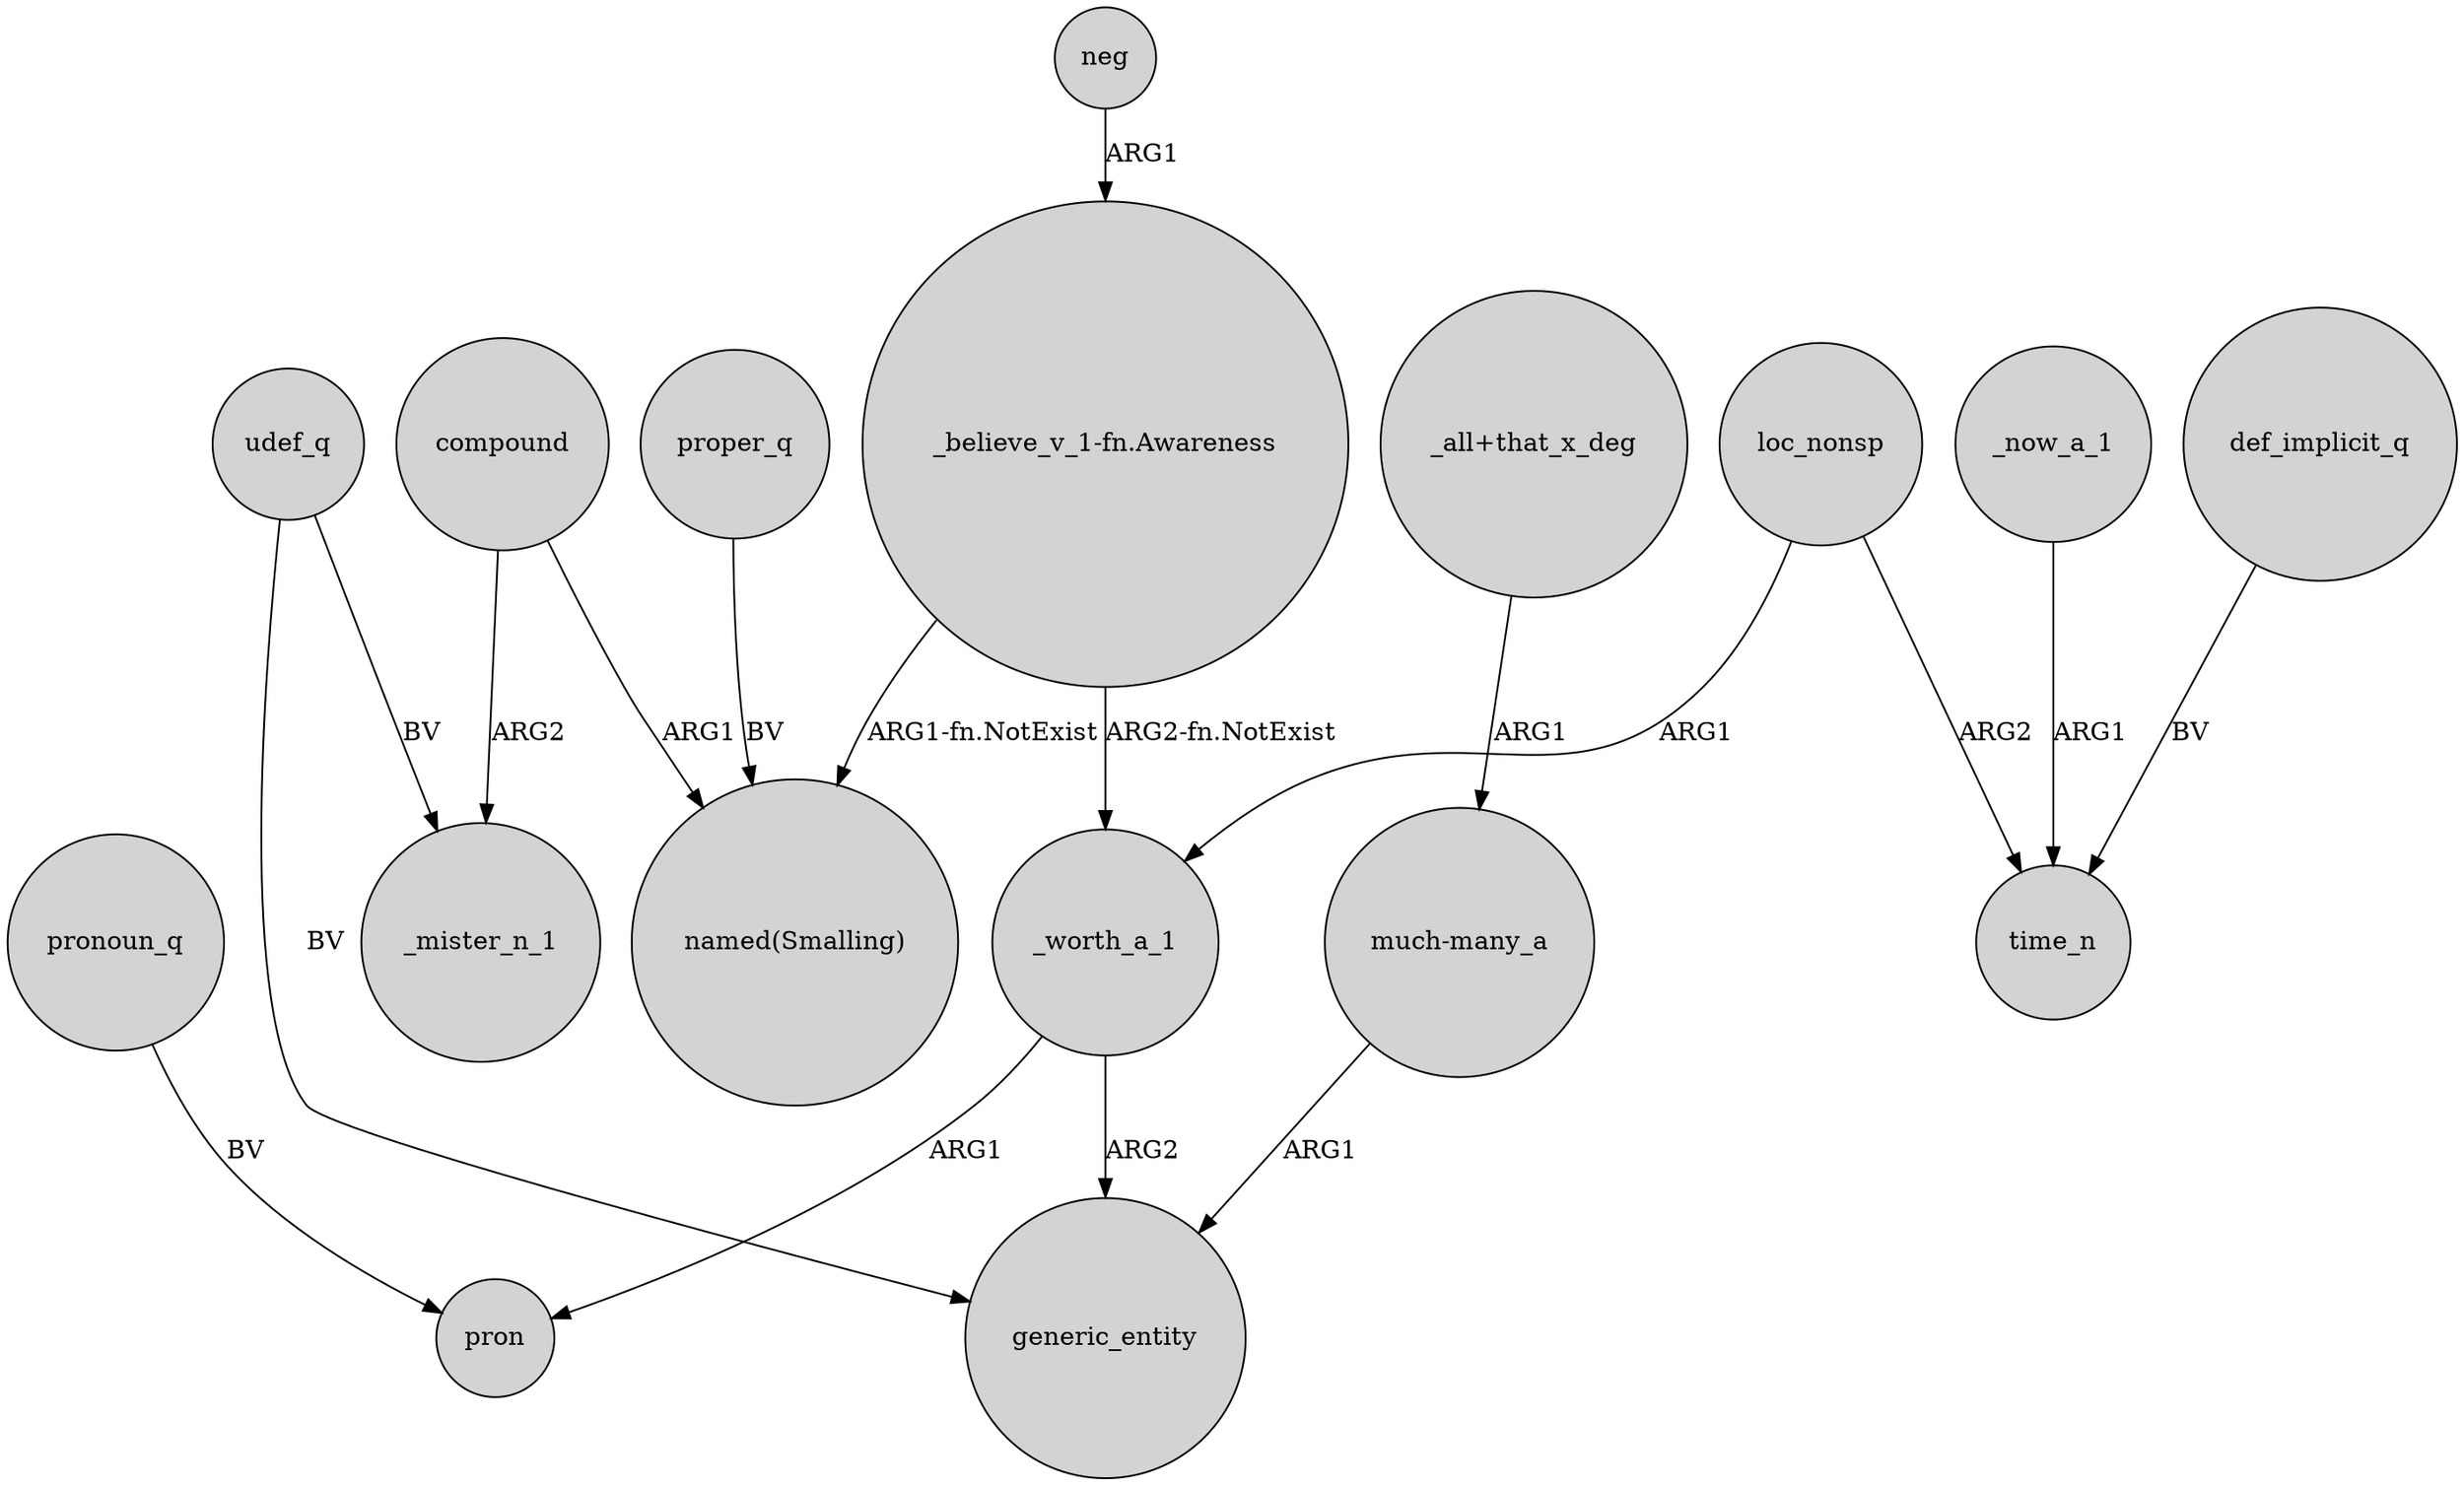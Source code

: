 digraph {
	node [shape=circle style=filled]
	_worth_a_1 -> pron [label=ARG1]
	udef_q -> _mister_n_1 [label=BV]
	compound -> "named(Smalling)" [label=ARG1]
	proper_q -> "named(Smalling)" [label=BV]
	udef_q -> generic_entity [label=BV]
	_worth_a_1 -> generic_entity [label=ARG2]
	_now_a_1 -> time_n [label=ARG1]
	"_all+that_x_deg" -> "much-many_a" [label=ARG1]
	"much-many_a" -> generic_entity [label=ARG1]
	loc_nonsp -> time_n [label=ARG2]
	"_believe_v_1-fn.Awareness" -> _worth_a_1 [label="ARG2-fn.NotExist"]
	loc_nonsp -> _worth_a_1 [label=ARG1]
	neg -> "_believe_v_1-fn.Awareness" [label=ARG1]
	compound -> _mister_n_1 [label=ARG2]
	def_implicit_q -> time_n [label=BV]
	"_believe_v_1-fn.Awareness" -> "named(Smalling)" [label="ARG1-fn.NotExist"]
	pronoun_q -> pron [label=BV]
}
